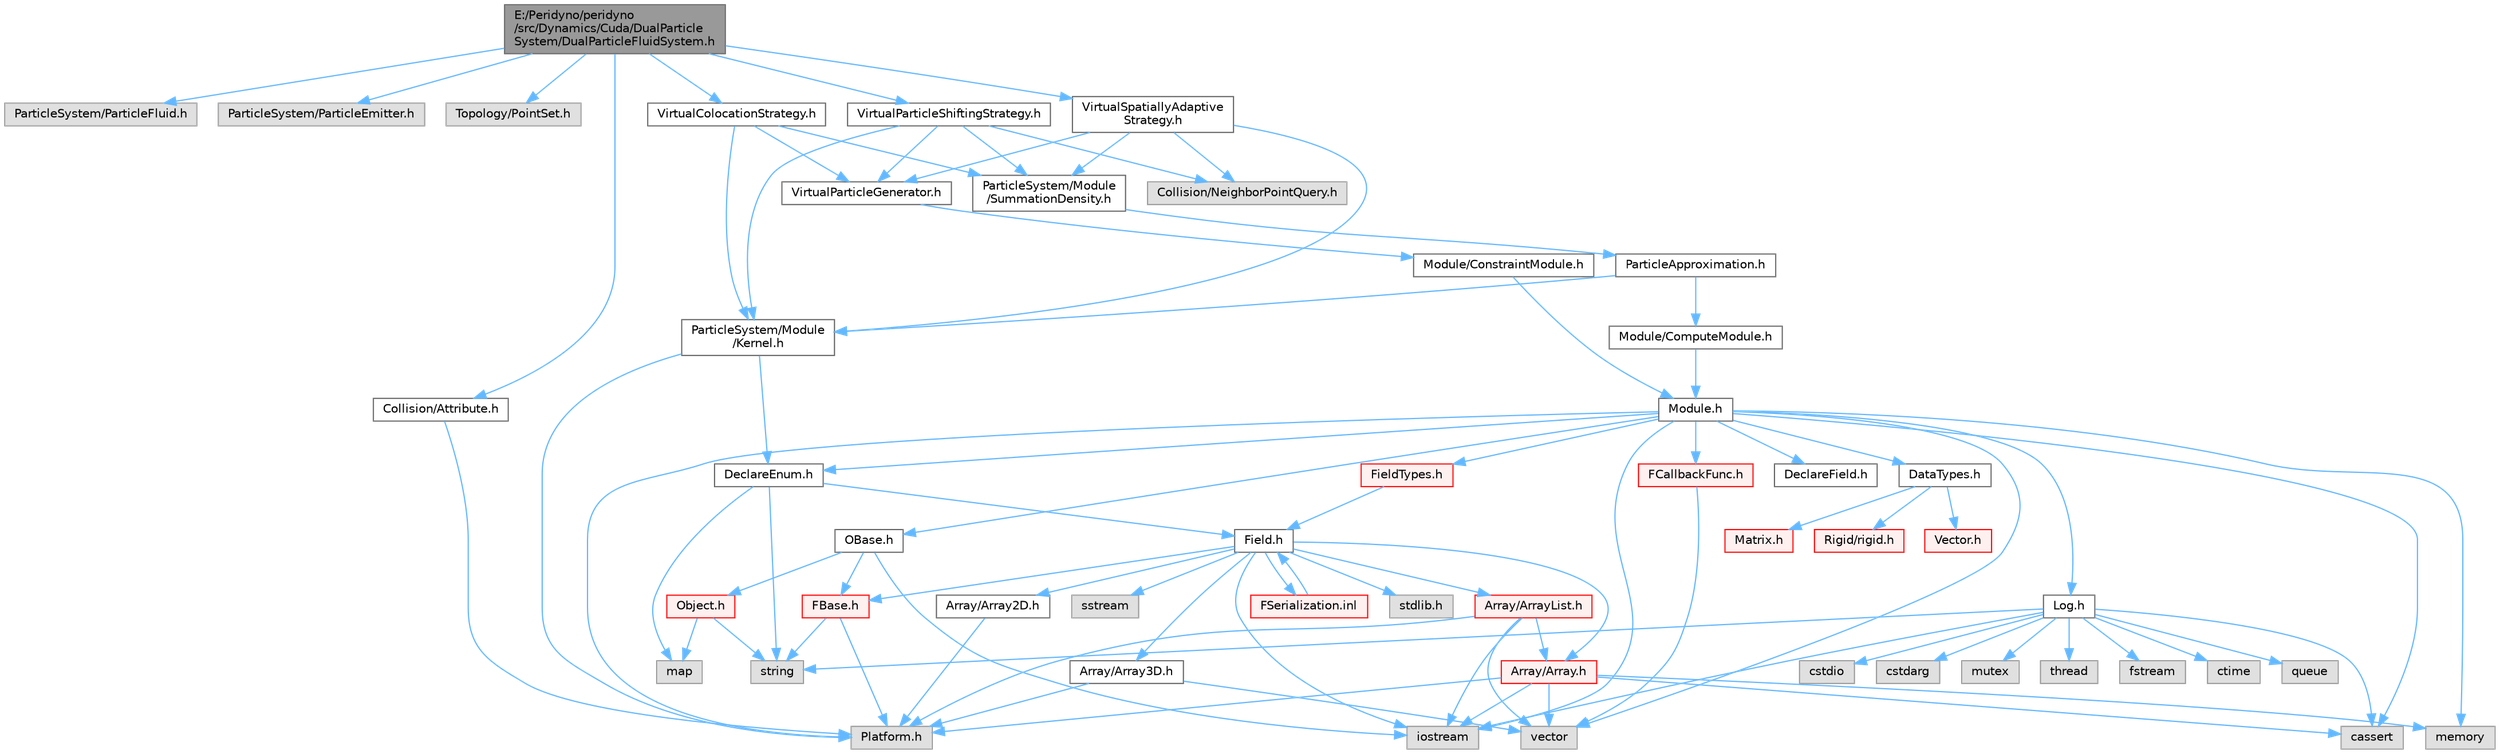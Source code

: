 digraph "E:/Peridyno/peridyno/src/Dynamics/Cuda/DualParticleSystem/DualParticleFluidSystem.h"
{
 // LATEX_PDF_SIZE
  bgcolor="transparent";
  edge [fontname=Helvetica,fontsize=10,labelfontname=Helvetica,labelfontsize=10];
  node [fontname=Helvetica,fontsize=10,shape=box,height=0.2,width=0.4];
  Node1 [id="Node000001",label="E:/Peridyno/peridyno\l/src/Dynamics/Cuda/DualParticle\lSystem/DualParticleFluidSystem.h",height=0.2,width=0.4,color="gray40", fillcolor="grey60", style="filled", fontcolor="black",tooltip=" "];
  Node1 -> Node2 [id="edge1_Node000001_Node000002",color="steelblue1",style="solid",tooltip=" "];
  Node2 [id="Node000002",label="ParticleSystem/ParticleFluid.h",height=0.2,width=0.4,color="grey60", fillcolor="#E0E0E0", style="filled",tooltip=" "];
  Node1 -> Node3 [id="edge2_Node000001_Node000003",color="steelblue1",style="solid",tooltip=" "];
  Node3 [id="Node000003",label="ParticleSystem/ParticleEmitter.h",height=0.2,width=0.4,color="grey60", fillcolor="#E0E0E0", style="filled",tooltip=" "];
  Node1 -> Node4 [id="edge3_Node000001_Node000004",color="steelblue1",style="solid",tooltip=" "];
  Node4 [id="Node000004",label="Topology/PointSet.h",height=0.2,width=0.4,color="grey60", fillcolor="#E0E0E0", style="filled",tooltip=" "];
  Node1 -> Node5 [id="edge4_Node000001_Node000005",color="steelblue1",style="solid",tooltip=" "];
  Node5 [id="Node000005",label="Collision/Attribute.h",height=0.2,width=0.4,color="grey40", fillcolor="white", style="filled",URL="$_attribute_8h.html",tooltip=" "];
  Node5 -> Node6 [id="edge5_Node000005_Node000006",color="steelblue1",style="solid",tooltip=" "];
  Node6 [id="Node000006",label="Platform.h",height=0.2,width=0.4,color="grey60", fillcolor="#E0E0E0", style="filled",tooltip=" "];
  Node1 -> Node7 [id="edge6_Node000001_Node000007",color="steelblue1",style="solid",tooltip=" "];
  Node7 [id="Node000007",label="VirtualSpatiallyAdaptive\lStrategy.h",height=0.2,width=0.4,color="grey40", fillcolor="white", style="filled",URL="$_virtual_spatially_adaptive_strategy_8h.html",tooltip=" "];
  Node7 -> Node8 [id="edge7_Node000007_Node000008",color="steelblue1",style="solid",tooltip=" "];
  Node8 [id="Node000008",label="VirtualParticleGenerator.h",height=0.2,width=0.4,color="grey40", fillcolor="white", style="filled",URL="$_virtual_particle_generator_8h.html",tooltip=" "];
  Node8 -> Node9 [id="edge8_Node000008_Node000009",color="steelblue1",style="solid",tooltip=" "];
  Node9 [id="Node000009",label="Module/ConstraintModule.h",height=0.2,width=0.4,color="grey40", fillcolor="white", style="filled",URL="$_constraint_module_8h.html",tooltip=" "];
  Node9 -> Node10 [id="edge9_Node000009_Node000010",color="steelblue1",style="solid",tooltip=" "];
  Node10 [id="Node000010",label="Module.h",height=0.2,width=0.4,color="grey40", fillcolor="white", style="filled",URL="$_module_8h.html",tooltip=" "];
  Node10 -> Node6 [id="edge10_Node000010_Node000006",color="steelblue1",style="solid",tooltip=" "];
  Node10 -> Node11 [id="edge11_Node000010_Node000011",color="steelblue1",style="solid",tooltip=" "];
  Node11 [id="Node000011",label="memory",height=0.2,width=0.4,color="grey60", fillcolor="#E0E0E0", style="filled",tooltip=" "];
  Node10 -> Node12 [id="edge12_Node000010_Node000012",color="steelblue1",style="solid",tooltip=" "];
  Node12 [id="Node000012",label="vector",height=0.2,width=0.4,color="grey60", fillcolor="#E0E0E0", style="filled",tooltip=" "];
  Node10 -> Node13 [id="edge13_Node000010_Node000013",color="steelblue1",style="solid",tooltip=" "];
  Node13 [id="Node000013",label="cassert",height=0.2,width=0.4,color="grey60", fillcolor="#E0E0E0", style="filled",tooltip=" "];
  Node10 -> Node14 [id="edge14_Node000010_Node000014",color="steelblue1",style="solid",tooltip=" "];
  Node14 [id="Node000014",label="iostream",height=0.2,width=0.4,color="grey60", fillcolor="#E0E0E0", style="filled",tooltip=" "];
  Node10 -> Node15 [id="edge15_Node000010_Node000015",color="steelblue1",style="solid",tooltip=" "];
  Node15 [id="Node000015",label="OBase.h",height=0.2,width=0.4,color="grey40", fillcolor="white", style="filled",URL="$_o_base_8h.html",tooltip=" "];
  Node15 -> Node14 [id="edge16_Node000015_Node000014",color="steelblue1",style="solid",tooltip=" "];
  Node15 -> Node16 [id="edge17_Node000015_Node000016",color="steelblue1",style="solid",tooltip=" "];
  Node16 [id="Node000016",label="FBase.h",height=0.2,width=0.4,color="red", fillcolor="#FFF0F0", style="filled",URL="$_f_base_8h.html",tooltip=" "];
  Node16 -> Node6 [id="edge18_Node000016_Node000006",color="steelblue1",style="solid",tooltip=" "];
  Node16 -> Node19 [id="edge19_Node000016_Node000019",color="steelblue1",style="solid",tooltip=" "];
  Node19 [id="Node000019",label="string",height=0.2,width=0.4,color="grey60", fillcolor="#E0E0E0", style="filled",tooltip=" "];
  Node15 -> Node22 [id="edge20_Node000015_Node000022",color="steelblue1",style="solid",tooltip=" "];
  Node22 [id="Node000022",label="Object.h",height=0.2,width=0.4,color="red", fillcolor="#FFF0F0", style="filled",URL="$_object_8h.html",tooltip=" "];
  Node22 -> Node19 [id="edge21_Node000022_Node000019",color="steelblue1",style="solid",tooltip=" "];
  Node22 -> Node24 [id="edge22_Node000022_Node000024",color="steelblue1",style="solid",tooltip=" "];
  Node24 [id="Node000024",label="map",height=0.2,width=0.4,color="grey60", fillcolor="#E0E0E0", style="filled",tooltip=" "];
  Node10 -> Node25 [id="edge23_Node000010_Node000025",color="steelblue1",style="solid",tooltip=" "];
  Node25 [id="Node000025",label="Log.h",height=0.2,width=0.4,color="grey40", fillcolor="white", style="filled",URL="$_log_8h.html",tooltip=" "];
  Node25 -> Node26 [id="edge24_Node000025_Node000026",color="steelblue1",style="solid",tooltip=" "];
  Node26 [id="Node000026",label="mutex",height=0.2,width=0.4,color="grey60", fillcolor="#E0E0E0", style="filled",tooltip=" "];
  Node25 -> Node27 [id="edge25_Node000025_Node000027",color="steelblue1",style="solid",tooltip=" "];
  Node27 [id="Node000027",label="thread",height=0.2,width=0.4,color="grey60", fillcolor="#E0E0E0", style="filled",tooltip=" "];
  Node25 -> Node19 [id="edge26_Node000025_Node000019",color="steelblue1",style="solid",tooltip=" "];
  Node25 -> Node28 [id="edge27_Node000025_Node000028",color="steelblue1",style="solid",tooltip=" "];
  Node28 [id="Node000028",label="fstream",height=0.2,width=0.4,color="grey60", fillcolor="#E0E0E0", style="filled",tooltip=" "];
  Node25 -> Node14 [id="edge28_Node000025_Node000014",color="steelblue1",style="solid",tooltip=" "];
  Node25 -> Node29 [id="edge29_Node000025_Node000029",color="steelblue1",style="solid",tooltip=" "];
  Node29 [id="Node000029",label="ctime",height=0.2,width=0.4,color="grey60", fillcolor="#E0E0E0", style="filled",tooltip=" "];
  Node25 -> Node30 [id="edge30_Node000025_Node000030",color="steelblue1",style="solid",tooltip=" "];
  Node30 [id="Node000030",label="queue",height=0.2,width=0.4,color="grey60", fillcolor="#E0E0E0", style="filled",tooltip=" "];
  Node25 -> Node31 [id="edge31_Node000025_Node000031",color="steelblue1",style="solid",tooltip=" "];
  Node31 [id="Node000031",label="cstdio",height=0.2,width=0.4,color="grey60", fillcolor="#E0E0E0", style="filled",tooltip=" "];
  Node25 -> Node13 [id="edge32_Node000025_Node000013",color="steelblue1",style="solid",tooltip=" "];
  Node25 -> Node32 [id="edge33_Node000025_Node000032",color="steelblue1",style="solid",tooltip=" "];
  Node32 [id="Node000032",label="cstdarg",height=0.2,width=0.4,color="grey60", fillcolor="#E0E0E0", style="filled",tooltip=" "];
  Node10 -> Node33 [id="edge34_Node000010_Node000033",color="steelblue1",style="solid",tooltip=" "];
  Node33 [id="Node000033",label="DataTypes.h",height=0.2,width=0.4,color="grey40", fillcolor="white", style="filled",URL="$_data_types_8h.html",tooltip=" "];
  Node33 -> Node34 [id="edge35_Node000033_Node000034",color="steelblue1",style="solid",tooltip=" "];
  Node34 [id="Node000034",label="Vector.h",height=0.2,width=0.4,color="red", fillcolor="#FFF0F0", style="filled",URL="$_vector_8h.html",tooltip=" "];
  Node33 -> Node53 [id="edge36_Node000033_Node000053",color="steelblue1",style="solid",tooltip=" "];
  Node53 [id="Node000053",label="Matrix.h",height=0.2,width=0.4,color="red", fillcolor="#FFF0F0", style="filled",URL="$_matrix_8h.html",tooltip=" "];
  Node33 -> Node70 [id="edge37_Node000033_Node000070",color="steelblue1",style="solid",tooltip=" "];
  Node70 [id="Node000070",label="Rigid/rigid.h",height=0.2,width=0.4,color="red", fillcolor="#FFF0F0", style="filled",URL="$rigid_8h.html",tooltip=" "];
  Node10 -> Node74 [id="edge38_Node000010_Node000074",color="steelblue1",style="solid",tooltip=" "];
  Node74 [id="Node000074",label="DeclareEnum.h",height=0.2,width=0.4,color="grey40", fillcolor="white", style="filled",URL="$_declare_enum_8h.html",tooltip=" "];
  Node74 -> Node24 [id="edge39_Node000074_Node000024",color="steelblue1",style="solid",tooltip=" "];
  Node74 -> Node19 [id="edge40_Node000074_Node000019",color="steelblue1",style="solid",tooltip=" "];
  Node74 -> Node75 [id="edge41_Node000074_Node000075",color="steelblue1",style="solid",tooltip=" "];
  Node75 [id="Node000075",label="Field.h",height=0.2,width=0.4,color="grey40", fillcolor="white", style="filled",URL="$_field_8h.html",tooltip=" "];
  Node75 -> Node14 [id="edge42_Node000075_Node000014",color="steelblue1",style="solid",tooltip=" "];
  Node75 -> Node76 [id="edge43_Node000075_Node000076",color="steelblue1",style="solid",tooltip=" "];
  Node76 [id="Node000076",label="stdlib.h",height=0.2,width=0.4,color="grey60", fillcolor="#E0E0E0", style="filled",tooltip=" "];
  Node75 -> Node77 [id="edge44_Node000075_Node000077",color="steelblue1",style="solid",tooltip=" "];
  Node77 [id="Node000077",label="sstream",height=0.2,width=0.4,color="grey60", fillcolor="#E0E0E0", style="filled",tooltip=" "];
  Node75 -> Node16 [id="edge45_Node000075_Node000016",color="steelblue1",style="solid",tooltip=" "];
  Node75 -> Node78 [id="edge46_Node000075_Node000078",color="steelblue1",style="solid",tooltip=" "];
  Node78 [id="Node000078",label="Array/Array.h",height=0.2,width=0.4,color="red", fillcolor="#FFF0F0", style="filled",URL="$_array_8h.html",tooltip=" "];
  Node78 -> Node6 [id="edge47_Node000078_Node000006",color="steelblue1",style="solid",tooltip=" "];
  Node78 -> Node13 [id="edge48_Node000078_Node000013",color="steelblue1",style="solid",tooltip=" "];
  Node78 -> Node12 [id="edge49_Node000078_Node000012",color="steelblue1",style="solid",tooltip=" "];
  Node78 -> Node14 [id="edge50_Node000078_Node000014",color="steelblue1",style="solid",tooltip=" "];
  Node78 -> Node11 [id="edge51_Node000078_Node000011",color="steelblue1",style="solid",tooltip=" "];
  Node75 -> Node79 [id="edge52_Node000075_Node000079",color="steelblue1",style="solid",tooltip=" "];
  Node79 [id="Node000079",label="Array/Array2D.h",height=0.2,width=0.4,color="grey40", fillcolor="white", style="filled",URL="$_array2_d_8h.html",tooltip=" "];
  Node79 -> Node6 [id="edge53_Node000079_Node000006",color="steelblue1",style="solid",tooltip=" "];
  Node75 -> Node80 [id="edge54_Node000075_Node000080",color="steelblue1",style="solid",tooltip=" "];
  Node80 [id="Node000080",label="Array/Array3D.h",height=0.2,width=0.4,color="grey40", fillcolor="white", style="filled",URL="$_array3_d_8h.html",tooltip=" "];
  Node80 -> Node6 [id="edge55_Node000080_Node000006",color="steelblue1",style="solid",tooltip=" "];
  Node80 -> Node12 [id="edge56_Node000080_Node000012",color="steelblue1",style="solid",tooltip=" "];
  Node75 -> Node81 [id="edge57_Node000075_Node000081",color="steelblue1",style="solid",tooltip=" "];
  Node81 [id="Node000081",label="Array/ArrayList.h",height=0.2,width=0.4,color="red", fillcolor="#FFF0F0", style="filled",URL="$_array_list_8h.html",tooltip=" "];
  Node81 -> Node12 [id="edge58_Node000081_Node000012",color="steelblue1",style="solid",tooltip=" "];
  Node81 -> Node14 [id="edge59_Node000081_Node000014",color="steelblue1",style="solid",tooltip=" "];
  Node81 -> Node6 [id="edge60_Node000081_Node000006",color="steelblue1",style="solid",tooltip=" "];
  Node81 -> Node78 [id="edge61_Node000081_Node000078",color="steelblue1",style="solid",tooltip=" "];
  Node75 -> Node87 [id="edge62_Node000075_Node000087",color="steelblue1",style="solid",tooltip=" "];
  Node87 [id="Node000087",label="FSerialization.inl",height=0.2,width=0.4,color="red", fillcolor="#FFF0F0", style="filled",URL="$_f_serialization_8inl.html",tooltip=" "];
  Node87 -> Node75 [id="edge63_Node000087_Node000075",color="steelblue1",style="solid",tooltip=" "];
  Node10 -> Node91 [id="edge64_Node000010_Node000091",color="steelblue1",style="solid",tooltip=" "];
  Node91 [id="Node000091",label="DeclareField.h",height=0.2,width=0.4,color="grey40", fillcolor="white", style="filled",URL="$_declare_field_8h.html",tooltip=" "];
  Node10 -> Node92 [id="edge65_Node000010_Node000092",color="steelblue1",style="solid",tooltip=" "];
  Node92 [id="Node000092",label="FCallbackFunc.h",height=0.2,width=0.4,color="red", fillcolor="#FFF0F0", style="filled",URL="$_f_callback_func_8h.html",tooltip=" "];
  Node92 -> Node12 [id="edge66_Node000092_Node000012",color="steelblue1",style="solid",tooltip=" "];
  Node10 -> Node93 [id="edge67_Node000010_Node000093",color="steelblue1",style="solid",tooltip=" "];
  Node93 [id="Node000093",label="FieldTypes.h",height=0.2,width=0.4,color="red", fillcolor="#FFF0F0", style="filled",URL="$_field_types_8h.html",tooltip=" "];
  Node93 -> Node75 [id="edge68_Node000093_Node000075",color="steelblue1",style="solid",tooltip=" "];
  Node7 -> Node95 [id="edge69_Node000007_Node000095",color="steelblue1",style="solid",tooltip=" "];
  Node95 [id="Node000095",label="ParticleSystem/Module\l/Kernel.h",height=0.2,width=0.4,color="grey40", fillcolor="white", style="filled",URL="$_kernel_8h.html",tooltip=" "];
  Node95 -> Node6 [id="edge70_Node000095_Node000006",color="steelblue1",style="solid",tooltip=" "];
  Node95 -> Node74 [id="edge71_Node000095_Node000074",color="steelblue1",style="solid",tooltip=" "];
  Node7 -> Node96 [id="edge72_Node000007_Node000096",color="steelblue1",style="solid",tooltip=" "];
  Node96 [id="Node000096",label="ParticleSystem/Module\l/SummationDensity.h",height=0.2,width=0.4,color="grey40", fillcolor="white", style="filled",URL="$_summation_density_8h.html",tooltip=" "];
  Node96 -> Node97 [id="edge73_Node000096_Node000097",color="steelblue1",style="solid",tooltip=" "];
  Node97 [id="Node000097",label="ParticleApproximation.h",height=0.2,width=0.4,color="grey40", fillcolor="white", style="filled",URL="$_particle_approximation_8h.html",tooltip=" "];
  Node97 -> Node98 [id="edge74_Node000097_Node000098",color="steelblue1",style="solid",tooltip=" "];
  Node98 [id="Node000098",label="Module/ComputeModule.h",height=0.2,width=0.4,color="grey40", fillcolor="white", style="filled",URL="$_compute_module_8h.html",tooltip=" "];
  Node98 -> Node10 [id="edge75_Node000098_Node000010",color="steelblue1",style="solid",tooltip=" "];
  Node97 -> Node95 [id="edge76_Node000097_Node000095",color="steelblue1",style="solid",tooltip=" "];
  Node7 -> Node99 [id="edge77_Node000007_Node000099",color="steelblue1",style="solid",tooltip=" "];
  Node99 [id="Node000099",label="Collision/NeighborPointQuery.h",height=0.2,width=0.4,color="grey60", fillcolor="#E0E0E0", style="filled",tooltip=" "];
  Node1 -> Node100 [id="edge78_Node000001_Node000100",color="steelblue1",style="solid",tooltip=" "];
  Node100 [id="Node000100",label="VirtualColocationStrategy.h",height=0.2,width=0.4,color="grey40", fillcolor="white", style="filled",URL="$_virtual_colocation_strategy_8h.html",tooltip=" "];
  Node100 -> Node8 [id="edge79_Node000100_Node000008",color="steelblue1",style="solid",tooltip=" "];
  Node100 -> Node95 [id="edge80_Node000100_Node000095",color="steelblue1",style="solid",tooltip=" "];
  Node100 -> Node96 [id="edge81_Node000100_Node000096",color="steelblue1",style="solid",tooltip=" "];
  Node1 -> Node101 [id="edge82_Node000001_Node000101",color="steelblue1",style="solid",tooltip=" "];
  Node101 [id="Node000101",label="VirtualParticleShiftingStrategy.h",height=0.2,width=0.4,color="grey40", fillcolor="white", style="filled",URL="$_virtual_particle_shifting_strategy_8h.html",tooltip=" "];
  Node101 -> Node8 [id="edge83_Node000101_Node000008",color="steelblue1",style="solid",tooltip=" "];
  Node101 -> Node95 [id="edge84_Node000101_Node000095",color="steelblue1",style="solid",tooltip=" "];
  Node101 -> Node96 [id="edge85_Node000101_Node000096",color="steelblue1",style="solid",tooltip=" "];
  Node101 -> Node99 [id="edge86_Node000101_Node000099",color="steelblue1",style="solid",tooltip=" "];
}
